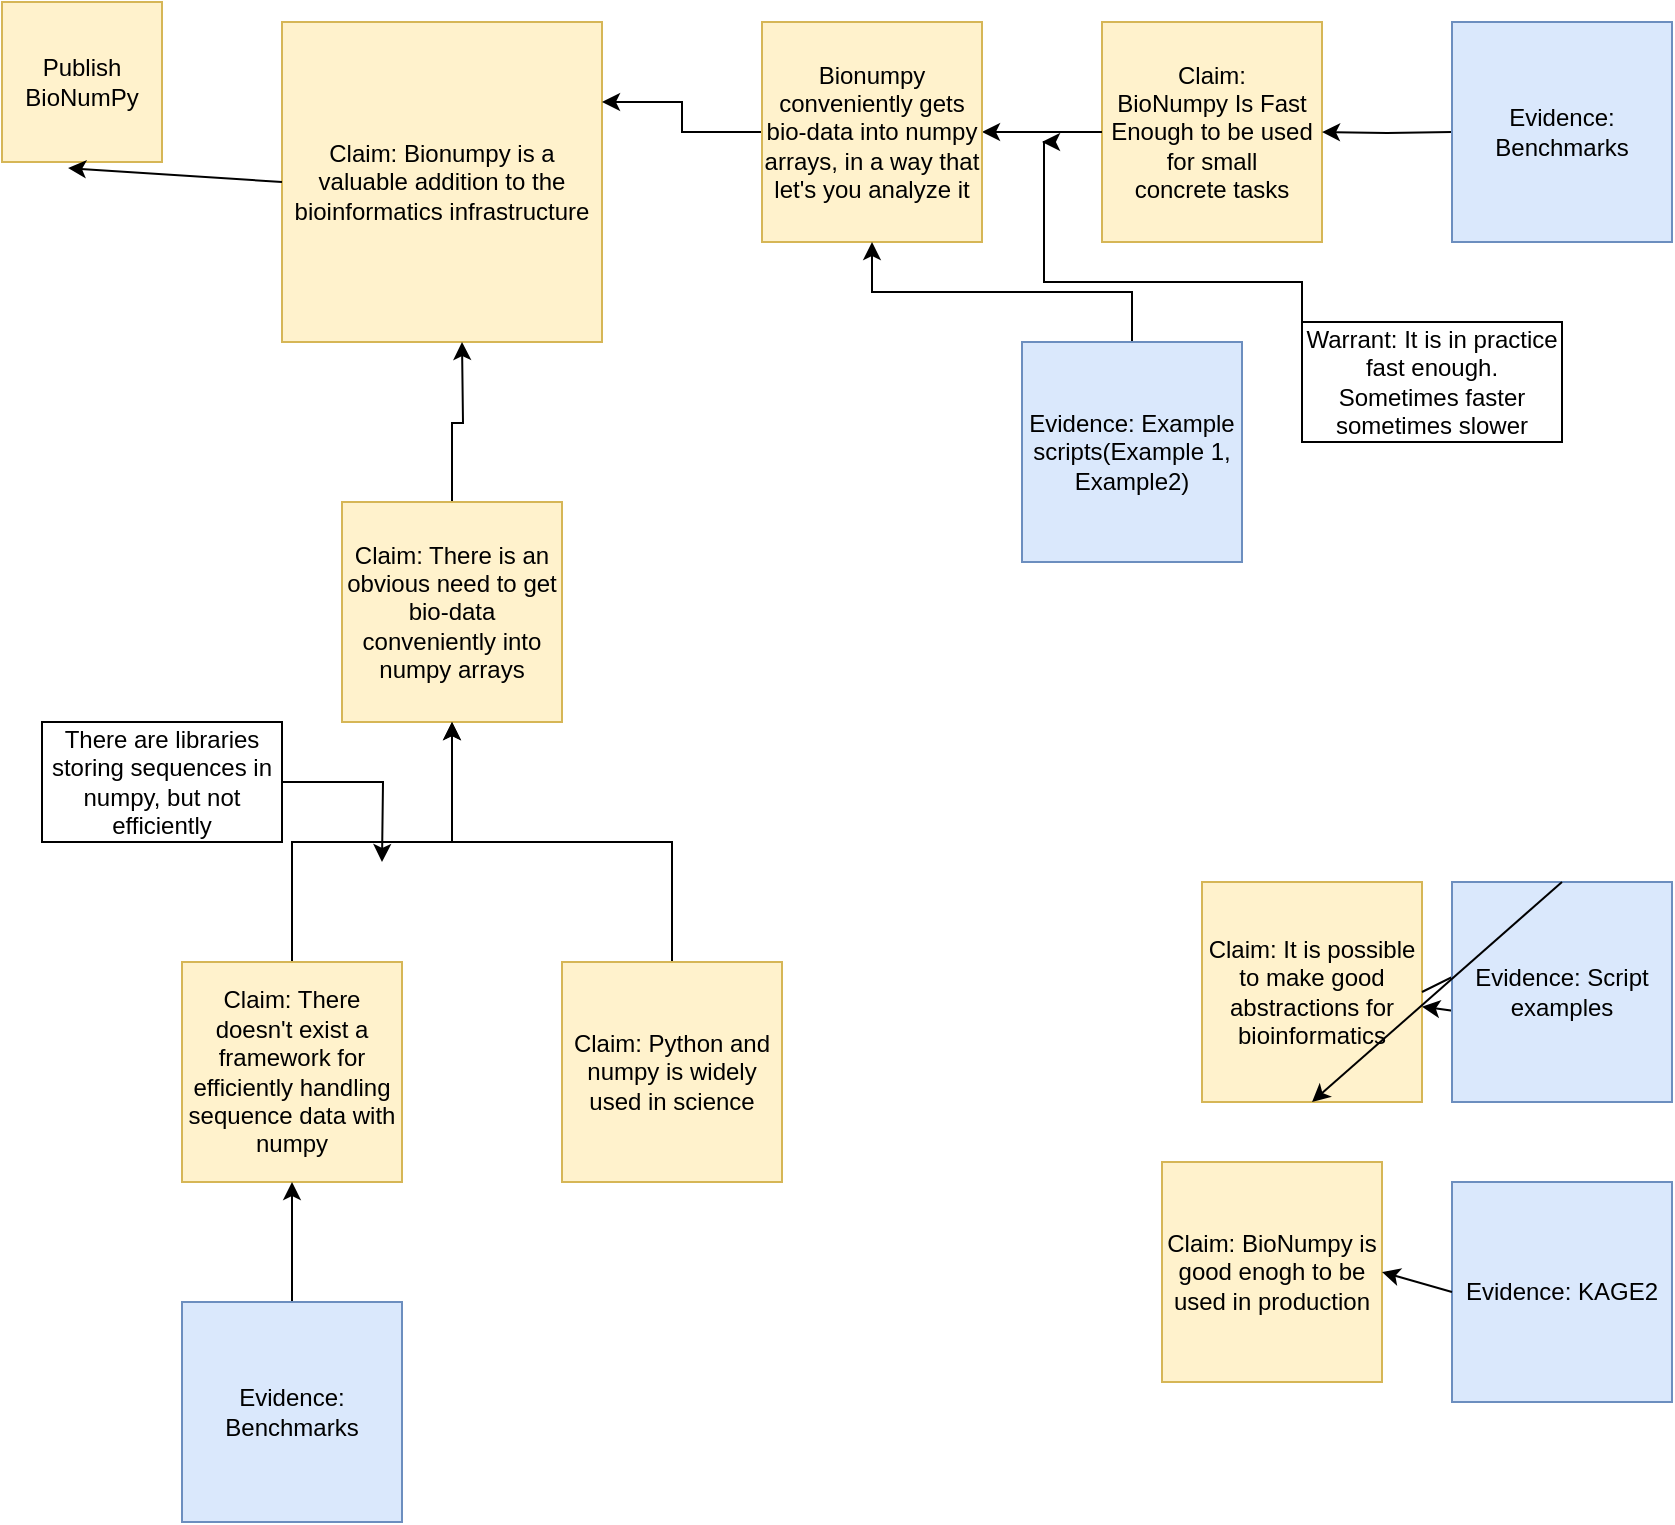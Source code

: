 <mxfile version="22.0.8" type="github">
  <diagram name="Page-1" id="cqgpyXr-cMNBFF1EY2c6">
    <mxGraphModel dx="1434" dy="758" grid="1" gridSize="10" guides="1" tooltips="1" connect="1" arrows="1" fold="1" page="1" pageScale="1" pageWidth="850" pageHeight="1100" math="0" shadow="0">
      <root>
        <mxCell id="0" />
        <mxCell id="1" parent="0" />
        <mxCell id="I2-2xf_2cML_7aA4J0nP-1" value="Publish BioNumPy" style="whiteSpace=wrap;html=1;aspect=fixed;fillColor=#fff2cc;strokeColor=#d6b656;" parent="1" vertex="1">
          <mxGeometry width="80" height="80" as="geometry" />
        </mxCell>
        <mxCell id="I2-2xf_2cML_7aA4J0nP-3" value="Claim: Bionumpy is a valuable addition to the bioinformatics infrastructure" style="whiteSpace=wrap;html=1;aspect=fixed;fillColor=#fff2cc;strokeColor=#d6b656;" parent="1" vertex="1">
          <mxGeometry x="140" y="10" width="160" height="160" as="geometry" />
        </mxCell>
        <mxCell id="I2-2xf_2cML_7aA4J0nP-4" value="" style="endArrow=classic;html=1;rounded=0;entryX=0.413;entryY=1.038;entryDx=0;entryDy=0;entryPerimeter=0;exitX=0;exitY=0.5;exitDx=0;exitDy=0;" parent="1" source="I2-2xf_2cML_7aA4J0nP-3" target="I2-2xf_2cML_7aA4J0nP-1" edge="1">
          <mxGeometry width="50" height="50" relative="1" as="geometry">
            <mxPoint x="400" y="170" as="sourcePoint" />
            <mxPoint x="450" y="120" as="targetPoint" />
          </mxGeometry>
        </mxCell>
        <mxCell id="I2-2xf_2cML_7aA4J0nP-9" value="Claim: &lt;br&gt;BioNumpy Is Fast Enough to be used for small concrete&amp;nbsp;tasks" style="whiteSpace=wrap;html=1;aspect=fixed;fillColor=#fff2cc;strokeColor=#d6b656;" parent="1" vertex="1">
          <mxGeometry x="550" y="10" width="110" height="110" as="geometry" />
        </mxCell>
        <mxCell id="I2-2xf_2cML_7aA4J0nP-10" value="Claim: BioNumpy is good enogh to be used in production" style="whiteSpace=wrap;html=1;aspect=fixed;fillColor=#fff2cc;strokeColor=#d6b656;" parent="1" vertex="1">
          <mxGeometry x="580" y="580" width="110" height="110" as="geometry" />
        </mxCell>
        <mxCell id="I2-2xf_2cML_7aA4J0nP-11" value="Evidence: KAGE2" style="whiteSpace=wrap;html=1;aspect=fixed;fillColor=#dae8fc;strokeColor=#6c8ebf;" parent="1" vertex="1">
          <mxGeometry x="725" y="590" width="110" height="110" as="geometry" />
        </mxCell>
        <mxCell id="I2-2xf_2cML_7aA4J0nP-15" style="edgeStyle=orthogonalEdgeStyle;rounded=0;orthogonalLoop=1;jettySize=auto;html=1;exitX=0;exitY=0.5;exitDx=0;exitDy=0;" parent="1" target="I2-2xf_2cML_7aA4J0nP-9" edge="1">
          <mxGeometry relative="1" as="geometry">
            <mxPoint x="725" y="65" as="sourcePoint" />
          </mxGeometry>
        </mxCell>
        <mxCell id="I2-2xf_2cML_7aA4J0nP-13" value="Claim: It is possible to make good abstractions for bioinformatics" style="whiteSpace=wrap;html=1;aspect=fixed;fillColor=#fff2cc;strokeColor=#d6b656;" parent="1" vertex="1">
          <mxGeometry x="600" y="440" width="110" height="110" as="geometry" />
        </mxCell>
        <mxCell id="I2-2xf_2cML_7aA4J0nP-16" value="" style="endArrow=classic;html=1;rounded=0;entryX=1;entryY=0.5;entryDx=0;entryDy=0;exitX=0;exitY=0.5;exitDx=0;exitDy=0;" parent="1" source="I2-2xf_2cML_7aA4J0nP-11" target="I2-2xf_2cML_7aA4J0nP-10" edge="1">
          <mxGeometry width="50" height="50" relative="1" as="geometry">
            <mxPoint x="600" y="270" as="sourcePoint" />
            <mxPoint x="450" y="340" as="targetPoint" />
          </mxGeometry>
        </mxCell>
        <mxCell id="I2-2xf_2cML_7aA4J0nP-18" value="" style="endArrow=classic;html=1;rounded=0;entryX=1;entryY=0.5;entryDx=0;entryDy=0;exitX=0;exitY=0.5;exitDx=0;exitDy=0;" parent="1" source="I2-2xf_2cML_7aA4J0nP-9" target="oauaLSCg31V4cenp5z2G-5" edge="1">
          <mxGeometry width="50" height="50" relative="1" as="geometry">
            <mxPoint x="380" y="100" as="sourcePoint" />
            <mxPoint x="430" y="50" as="targetPoint" />
          </mxGeometry>
        </mxCell>
        <mxCell id="I2-2xf_2cML_7aA4J0nP-20" value="" style="endArrow=classic;html=1;rounded=0;exitX=1;exitY=0.5;exitDx=0;exitDy=0;" parent="1" source="I2-2xf_2cML_7aA4J0nP-13" target="I2-2xf_2cML_7aA4J0nP-13" edge="1">
          <mxGeometry width="50" height="50" relative="1" as="geometry">
            <mxPoint x="400" y="390" as="sourcePoint" />
            <mxPoint x="270" y="390" as="targetPoint" />
          </mxGeometry>
        </mxCell>
        <mxCell id="I2-2xf_2cML_7aA4J0nP-21" value="Evidence: Script examples" style="whiteSpace=wrap;html=1;aspect=fixed;fillColor=#dae8fc;strokeColor=#6c8ebf;" parent="1" vertex="1">
          <mxGeometry x="725" y="440" width="110" height="110" as="geometry" />
        </mxCell>
        <mxCell id="I2-2xf_2cML_7aA4J0nP-22" value="" style="endArrow=classic;html=1;rounded=0;entryX=0.5;entryY=1;entryDx=0;entryDy=0;exitX=0.5;exitY=0;exitDx=0;exitDy=0;" parent="1" source="I2-2xf_2cML_7aA4J0nP-21" target="I2-2xf_2cML_7aA4J0nP-13" edge="1">
          <mxGeometry width="50" height="50" relative="1" as="geometry">
            <mxPoint x="140" y="510" as="sourcePoint" />
            <mxPoint x="190" y="460" as="targetPoint" />
          </mxGeometry>
        </mxCell>
        <mxCell id="oauaLSCg31V4cenp5z2G-15" style="edgeStyle=orthogonalEdgeStyle;rounded=0;orthogonalLoop=1;jettySize=auto;html=1;exitX=0;exitY=0;exitDx=0;exitDy=0;" edge="1" parent="1" source="oauaLSCg31V4cenp5z2G-2">
          <mxGeometry relative="1" as="geometry">
            <mxPoint x="520" y="70" as="targetPoint" />
            <Array as="points">
              <mxPoint x="650" y="140" />
              <mxPoint x="521" y="140" />
            </Array>
          </mxGeometry>
        </mxCell>
        <mxCell id="oauaLSCg31V4cenp5z2G-2" value="Warrant: It is in practice fast enough. Sometimes faster sometimes slower" style="rounded=0;whiteSpace=wrap;html=1;" vertex="1" parent="1">
          <mxGeometry x="650" y="160" width="130" height="60" as="geometry" />
        </mxCell>
        <mxCell id="oauaLSCg31V4cenp5z2G-4" style="edgeStyle=orthogonalEdgeStyle;rounded=0;orthogonalLoop=1;jettySize=auto;html=1;exitX=0.5;exitY=0;exitDx=0;exitDy=0;" edge="1" parent="1" source="oauaLSCg31V4cenp5z2G-3">
          <mxGeometry relative="1" as="geometry">
            <mxPoint x="330" y="275" as="sourcePoint" />
            <mxPoint x="230" y="170" as="targetPoint" />
          </mxGeometry>
        </mxCell>
        <mxCell id="oauaLSCg31V4cenp5z2G-3" value="Claim: There is an obvious need to get bio-data conveniently into numpy arrays" style="whiteSpace=wrap;html=1;aspect=fixed;fillColor=#fff2cc;strokeColor=#d6b656;" vertex="1" parent="1">
          <mxGeometry x="170" y="250" width="110" height="110" as="geometry" />
        </mxCell>
        <mxCell id="oauaLSCg31V4cenp5z2G-6" style="edgeStyle=orthogonalEdgeStyle;rounded=0;orthogonalLoop=1;jettySize=auto;html=1;exitX=0;exitY=0.5;exitDx=0;exitDy=0;entryX=1;entryY=0.25;entryDx=0;entryDy=0;" edge="1" parent="1" source="oauaLSCg31V4cenp5z2G-5" target="I2-2xf_2cML_7aA4J0nP-3">
          <mxGeometry relative="1" as="geometry" />
        </mxCell>
        <mxCell id="oauaLSCg31V4cenp5z2G-5" value="Bionumpy conveniently gets bio-data into numpy arrays, in a way that let&#39;s you analyze it" style="whiteSpace=wrap;html=1;aspect=fixed;fillColor=#fff2cc;strokeColor=#d6b656;" vertex="1" parent="1">
          <mxGeometry x="380" y="10" width="110" height="110" as="geometry" />
        </mxCell>
        <mxCell id="oauaLSCg31V4cenp5z2G-8" style="edgeStyle=orthogonalEdgeStyle;rounded=0;orthogonalLoop=1;jettySize=auto;html=1;exitX=0.5;exitY=0;exitDx=0;exitDy=0;entryX=0.5;entryY=1;entryDx=0;entryDy=0;" edge="1" parent="1" source="oauaLSCg31V4cenp5z2G-7" target="oauaLSCg31V4cenp5z2G-5">
          <mxGeometry relative="1" as="geometry" />
        </mxCell>
        <mxCell id="oauaLSCg31V4cenp5z2G-7" value="Evidence: Example scripts(Example 1, Example2)" style="whiteSpace=wrap;html=1;aspect=fixed;fillColor=#dae8fc;strokeColor=#6c8ebf;" vertex="1" parent="1">
          <mxGeometry x="510" y="170" width="110" height="110" as="geometry" />
        </mxCell>
        <mxCell id="oauaLSCg31V4cenp5z2G-11" style="edgeStyle=orthogonalEdgeStyle;rounded=0;orthogonalLoop=1;jettySize=auto;html=1;exitX=0.5;exitY=0;exitDx=0;exitDy=0;entryX=0.5;entryY=1;entryDx=0;entryDy=0;" edge="1" parent="1" source="oauaLSCg31V4cenp5z2G-9" target="oauaLSCg31V4cenp5z2G-3">
          <mxGeometry relative="1" as="geometry" />
        </mxCell>
        <mxCell id="oauaLSCg31V4cenp5z2G-9" value="Claim: There doesn&#39;t exist a framework for efficiently handling sequence data with numpy&lt;br&gt;" style="whiteSpace=wrap;html=1;aspect=fixed;fillColor=#fff2cc;strokeColor=#d6b656;" vertex="1" parent="1">
          <mxGeometry x="90" y="480" width="110" height="110" as="geometry" />
        </mxCell>
        <mxCell id="oauaLSCg31V4cenp5z2G-14" style="edgeStyle=orthogonalEdgeStyle;rounded=0;orthogonalLoop=1;jettySize=auto;html=1;exitX=1;exitY=0.5;exitDx=0;exitDy=0;" edge="1" parent="1" source="oauaLSCg31V4cenp5z2G-10">
          <mxGeometry relative="1" as="geometry">
            <mxPoint x="190" y="430" as="targetPoint" />
          </mxGeometry>
        </mxCell>
        <mxCell id="oauaLSCg31V4cenp5z2G-10" value="There are libraries storing sequences in numpy, but not efficiently" style="rounded=0;whiteSpace=wrap;html=1;" vertex="1" parent="1">
          <mxGeometry x="20" y="360" width="120" height="60" as="geometry" />
        </mxCell>
        <mxCell id="oauaLSCg31V4cenp5z2G-13" style="edgeStyle=orthogonalEdgeStyle;rounded=0;orthogonalLoop=1;jettySize=auto;html=1;exitX=0.5;exitY=0;exitDx=0;exitDy=0;entryX=0.5;entryY=1;entryDx=0;entryDy=0;" edge="1" parent="1" source="oauaLSCg31V4cenp5z2G-12" target="oauaLSCg31V4cenp5z2G-3">
          <mxGeometry relative="1" as="geometry" />
        </mxCell>
        <mxCell id="oauaLSCg31V4cenp5z2G-12" value="Claim: Python and numpy is widely used in science" style="whiteSpace=wrap;html=1;aspect=fixed;fillColor=#fff2cc;strokeColor=#d6b656;" vertex="1" parent="1">
          <mxGeometry x="280" y="480" width="110" height="110" as="geometry" />
        </mxCell>
        <mxCell id="oauaLSCg31V4cenp5z2G-16" value="Evidence: Benchmarks" style="whiteSpace=wrap;html=1;aspect=fixed;fillColor=#dae8fc;strokeColor=#6c8ebf;" vertex="1" parent="1">
          <mxGeometry x="725" y="10" width="110" height="110" as="geometry" />
        </mxCell>
        <mxCell id="oauaLSCg31V4cenp5z2G-18" style="edgeStyle=orthogonalEdgeStyle;rounded=0;orthogonalLoop=1;jettySize=auto;html=1;exitX=0.5;exitY=0;exitDx=0;exitDy=0;entryX=0.5;entryY=1;entryDx=0;entryDy=0;" edge="1" parent="1" source="oauaLSCg31V4cenp5z2G-17" target="oauaLSCg31V4cenp5z2G-9">
          <mxGeometry relative="1" as="geometry" />
        </mxCell>
        <mxCell id="oauaLSCg31V4cenp5z2G-17" value="Evidence: Benchmarks" style="whiteSpace=wrap;html=1;aspect=fixed;fillColor=#dae8fc;strokeColor=#6c8ebf;" vertex="1" parent="1">
          <mxGeometry x="90" y="650" width="110" height="110" as="geometry" />
        </mxCell>
      </root>
    </mxGraphModel>
  </diagram>
</mxfile>
